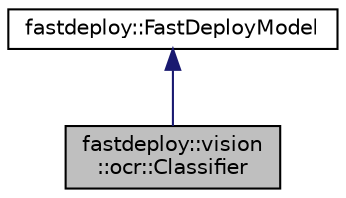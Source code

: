 digraph "fastdeploy::vision::ocr::Classifier"
{
  edge [fontname="Helvetica",fontsize="10",labelfontname="Helvetica",labelfontsize="10"];
  node [fontname="Helvetica",fontsize="10",shape=record];
  Node1 [label="fastdeploy::vision\l::ocr::Classifier",height=0.2,width=0.4,color="black", fillcolor="grey75", style="filled" fontcolor="black"];
  Node2 -> Node1 [dir="back",color="midnightblue",fontsize="10",style="solid",fontname="Helvetica"];
  Node2 [label="fastdeploy::FastDeployModel",height=0.2,width=0.4,color="black", fillcolor="white", style="filled",URL="$classfastdeploy_1_1FastDeployModel.html",tooltip="Base model object for all the vision models. "];
}
